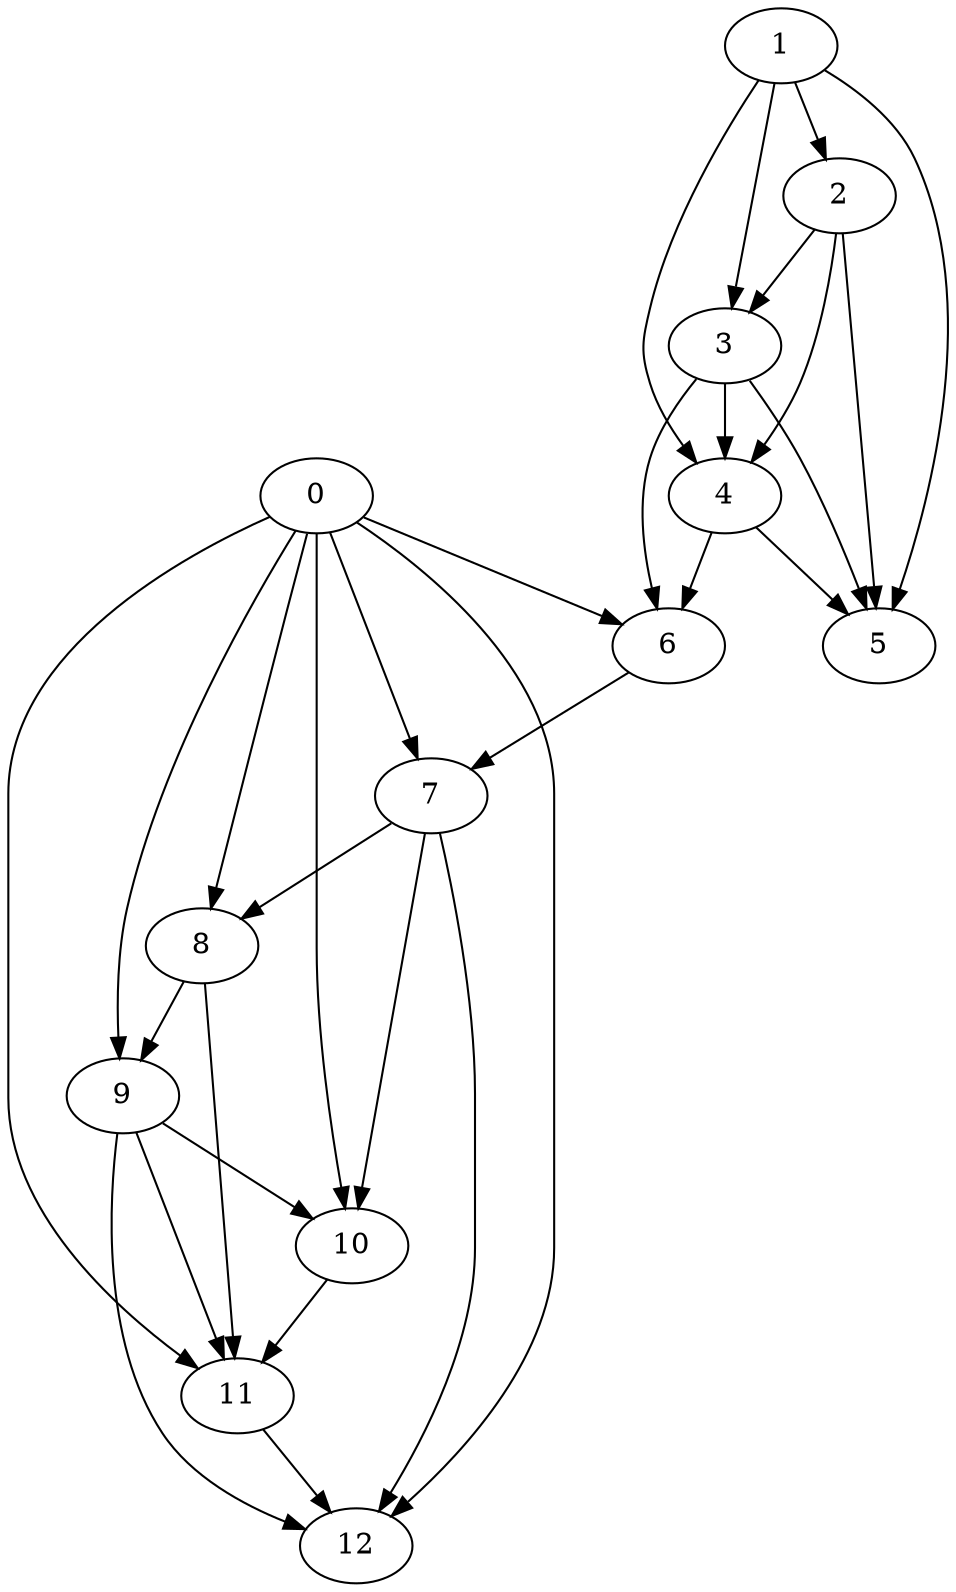 digraph {
0 -> 6
0 -> 7
0 -> 8
0 -> 9
0 -> 10
0 -> 11
0 -> 12
1 -> 2
1 -> 3
1 -> 4
1 -> 5
2 -> 3
2 -> 4
2 -> 5
3 -> 6
3 -> 4
3 -> 5
4 -> 5
4 -> 6
6 -> 7
7 -> 8
7 -> 10
7 -> 12
8 -> 9
8 -> 11
9 -> 10
9 -> 11
9 -> 12
10 -> 11
11 -> 12
}
